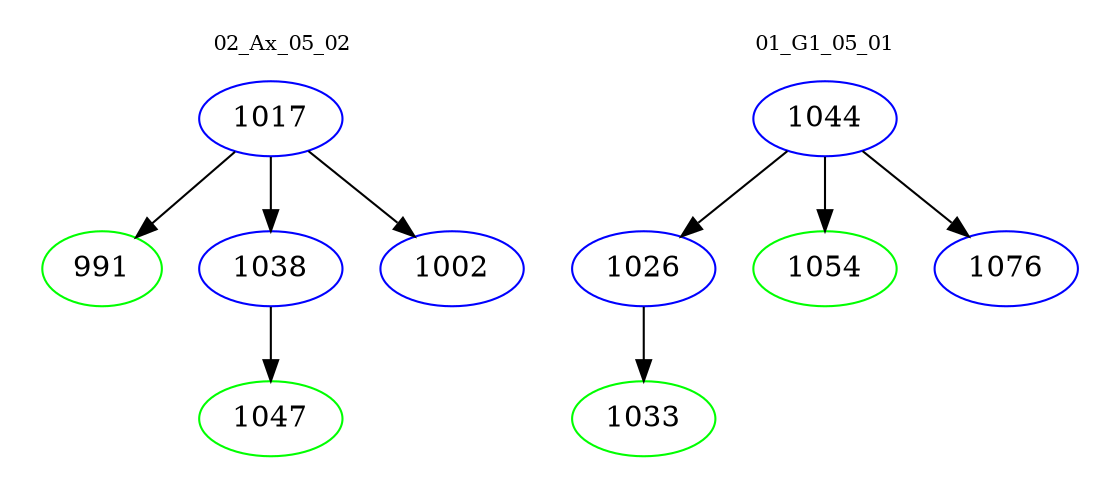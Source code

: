 digraph{
subgraph cluster_0 {
color = white
label = "02_Ax_05_02";
fontsize=10;
T0_1017 [label="1017", color="blue"]
T0_1017 -> T0_991 [color="black"]
T0_991 [label="991", color="green"]
T0_1017 -> T0_1038 [color="black"]
T0_1038 [label="1038", color="blue"]
T0_1038 -> T0_1047 [color="black"]
T0_1047 [label="1047", color="green"]
T0_1017 -> T0_1002 [color="black"]
T0_1002 [label="1002", color="blue"]
}
subgraph cluster_1 {
color = white
label = "01_G1_05_01";
fontsize=10;
T1_1044 [label="1044", color="blue"]
T1_1044 -> T1_1026 [color="black"]
T1_1026 [label="1026", color="blue"]
T1_1026 -> T1_1033 [color="black"]
T1_1033 [label="1033", color="green"]
T1_1044 -> T1_1054 [color="black"]
T1_1054 [label="1054", color="green"]
T1_1044 -> T1_1076 [color="black"]
T1_1076 [label="1076", color="blue"]
}
}
